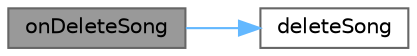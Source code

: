 digraph "onDeleteSong"
{
 // LATEX_PDF_SIZE
  bgcolor="transparent";
  edge [fontname=Helvetica,fontsize=10,labelfontname=Helvetica,labelfontsize=10];
  node [fontname=Helvetica,fontsize=10,shape=box,height=0.2,width=0.4];
  rankdir="LR";
  Node1 [id="Node000001",label="onDeleteSong",height=0.2,width=0.4,color="gray40", fillcolor="grey60", style="filled", fontcolor="black",tooltip="删除歌曲菜单项处理"];
  Node1 -> Node2 [id="edge1_Node000001_Node000002",color="steelblue1",style="solid",tooltip=" "];
  Node2 [id="Node000002",label="deleteSong",height=0.2,width=0.4,color="grey40", fillcolor="white", style="filled",URL="$class_music_item_widget.html#af1643adccdb3db443b2d770ffa55728f",tooltip="删除歌曲信号"];
}
